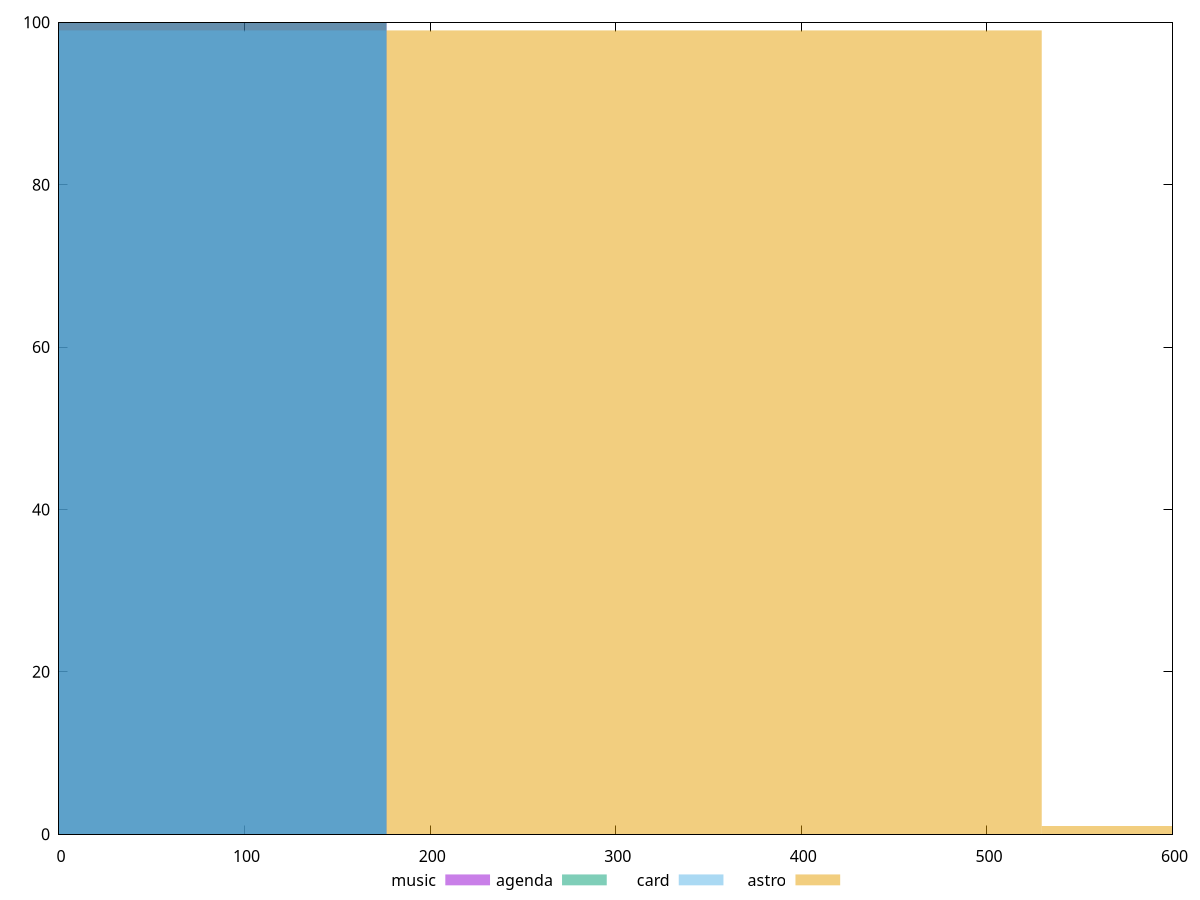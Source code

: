 reset

$music <<EOF
0 100
EOF

$agenda <<EOF
0 100
EOF

$card <<EOF
0 99
EOF

$astro <<EOF
353.02414379479194 99
706.0482875895839 1
EOF

set key outside below
set boxwidth 353.02414379479194
set xrange [0:600]
set yrange [0:100]
set trange [0:100]
set style fill transparent solid 0.5 noborder
set terminal svg size 640, 520 enhanced background rgb 'white'
set output "reports/report_00030_2021-02-24T20-42-31.540Z/unused-css-rules/comparison/histogram/all_raw.svg"

plot $music title "music" with boxes, \
     $agenda title "agenda" with boxes, \
     $card title "card" with boxes, \
     $astro title "astro" with boxes

reset
